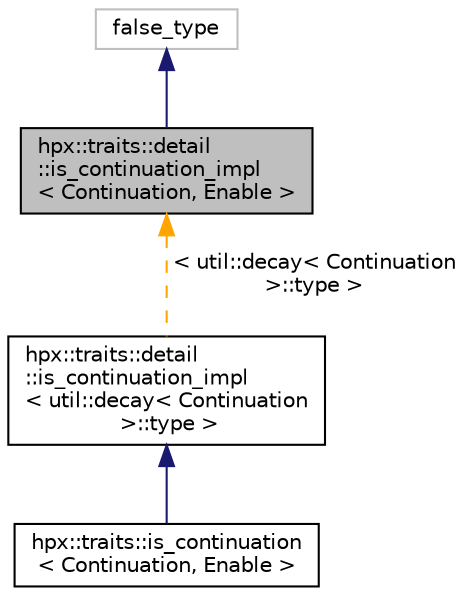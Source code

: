 digraph "hpx::traits::detail::is_continuation_impl&lt; Continuation, Enable &gt;"
{
  edge [fontname="Helvetica",fontsize="10",labelfontname="Helvetica",labelfontsize="10"];
  node [fontname="Helvetica",fontsize="10",shape=record];
  Node0 [label="hpx::traits::detail\l::is_continuation_impl\l\< Continuation, Enable \>",height=0.2,width=0.4,color="black", fillcolor="grey75", style="filled", fontcolor="black"];
  Node1 -> Node0 [dir="back",color="midnightblue",fontsize="10",style="solid",fontname="Helvetica"];
  Node1 [label="false_type",height=0.2,width=0.4,color="grey75", fillcolor="white", style="filled"];
  Node0 -> Node2 [dir="back",color="orange",fontsize="10",style="dashed",label=" \< util::decay\< Continuation\l \>::type \>" ,fontname="Helvetica"];
  Node2 [label="hpx::traits::detail\l::is_continuation_impl\l\< util::decay\< Continuation\l \>::type \>",height=0.2,width=0.4,color="black", fillcolor="white", style="filled",URL="$d8/d40/structhpx_1_1traits_1_1detail_1_1is__continuation__impl.html"];
  Node2 -> Node3 [dir="back",color="midnightblue",fontsize="10",style="solid",fontname="Helvetica"];
  Node3 [label="hpx::traits::is_continuation\l\< Continuation, Enable \>",height=0.2,width=0.4,color="black", fillcolor="white", style="filled",URL="$de/d8c/structhpx_1_1traits_1_1is__continuation.html"];
}
